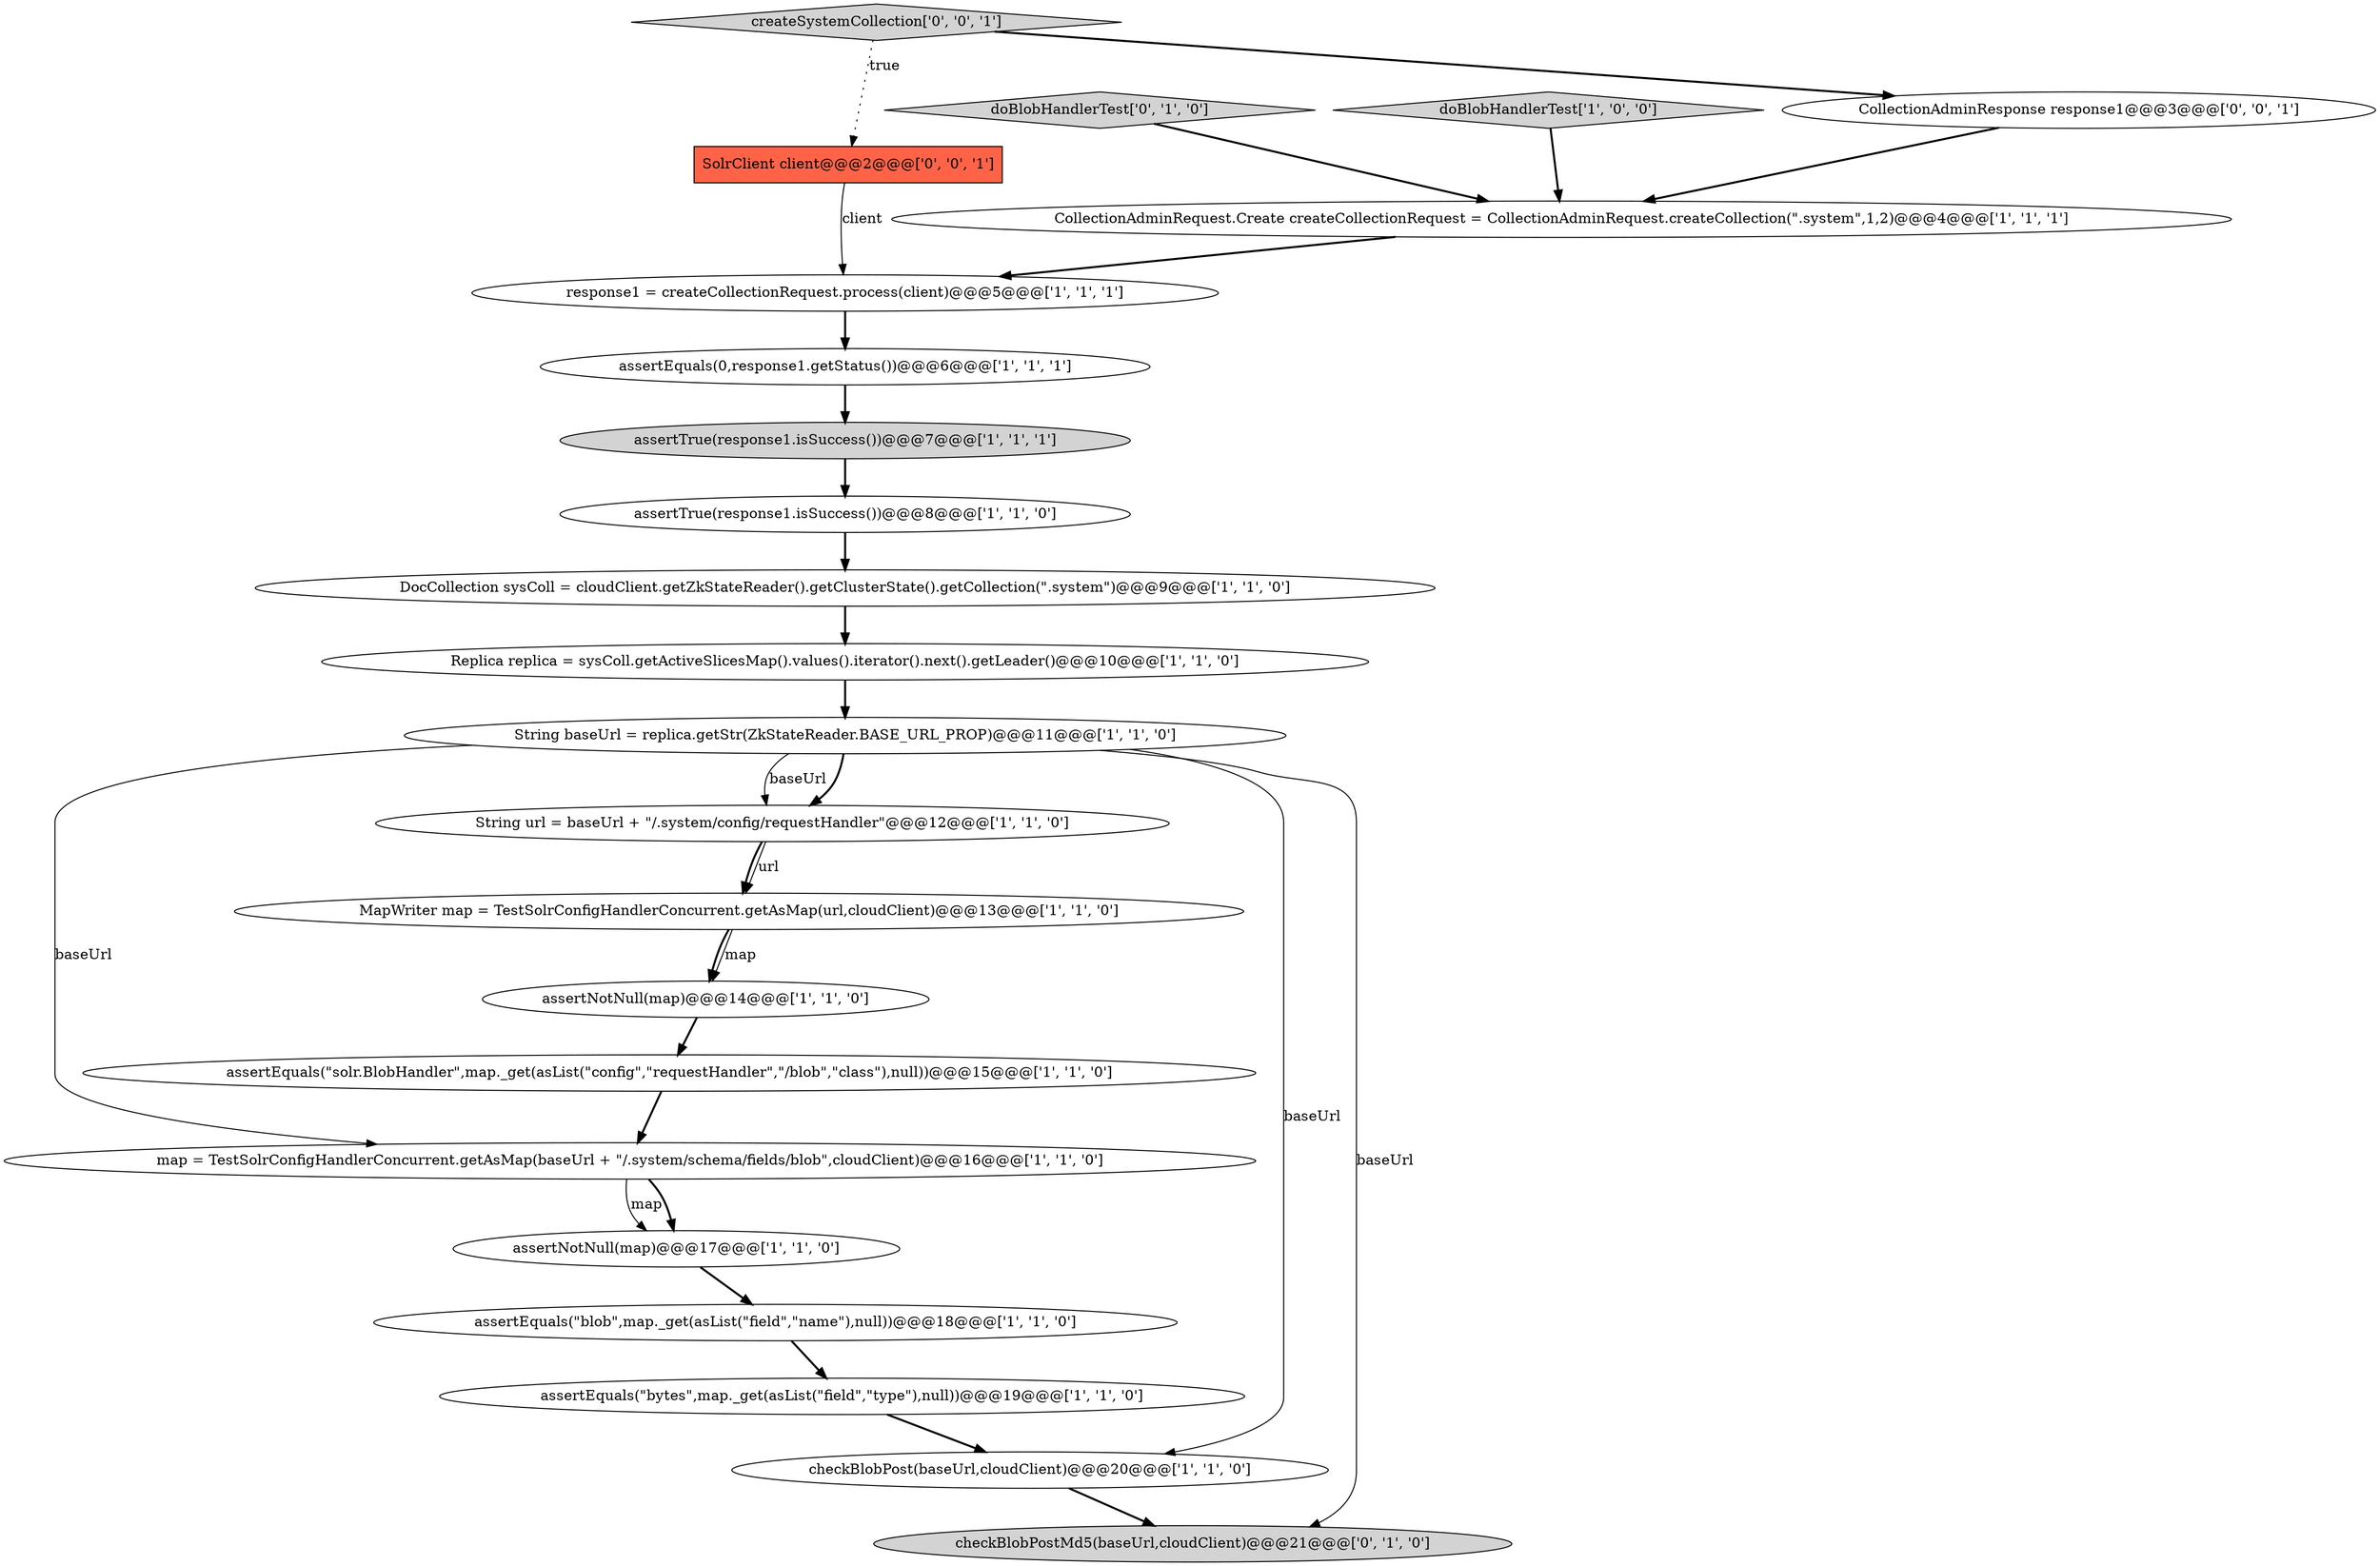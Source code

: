 digraph {
10 [style = filled, label = "map = TestSolrConfigHandlerConcurrent.getAsMap(baseUrl + \"/.system/schema/fields/blob\",cloudClient)@@@16@@@['1', '1', '0']", fillcolor = white, shape = ellipse image = "AAA0AAABBB1BBB"];
7 [style = filled, label = "assertNotNull(map)@@@17@@@['1', '1', '0']", fillcolor = white, shape = ellipse image = "AAA0AAABBB1BBB"];
20 [style = filled, label = "createSystemCollection['0', '0', '1']", fillcolor = lightgray, shape = diamond image = "AAA0AAABBB3BBB"];
13 [style = filled, label = "assertNotNull(map)@@@14@@@['1', '1', '0']", fillcolor = white, shape = ellipse image = "AAA0AAABBB1BBB"];
16 [style = filled, label = "MapWriter map = TestSolrConfigHandlerConcurrent.getAsMap(url,cloudClient)@@@13@@@['1', '1', '0']", fillcolor = white, shape = ellipse image = "AAA0AAABBB1BBB"];
22 [style = filled, label = "CollectionAdminResponse response1@@@3@@@['0', '0', '1']", fillcolor = white, shape = ellipse image = "AAA0AAABBB3BBB"];
8 [style = filled, label = "assertEquals(\"blob\",map._get(asList(\"field\",\"name\"),null))@@@18@@@['1', '1', '0']", fillcolor = white, shape = ellipse image = "AAA0AAABBB1BBB"];
5 [style = filled, label = "response1 = createCollectionRequest.process(client)@@@5@@@['1', '1', '1']", fillcolor = white, shape = ellipse image = "AAA0AAABBB1BBB"];
9 [style = filled, label = "String url = baseUrl + \"/.system/config/requestHandler\"@@@12@@@['1', '1', '0']", fillcolor = white, shape = ellipse image = "AAA0AAABBB1BBB"];
19 [style = filled, label = "checkBlobPostMd5(baseUrl,cloudClient)@@@21@@@['0', '1', '0']", fillcolor = lightgray, shape = ellipse image = "AAA1AAABBB2BBB"];
3 [style = filled, label = "assertEquals(0,response1.getStatus())@@@6@@@['1', '1', '1']", fillcolor = white, shape = ellipse image = "AAA0AAABBB1BBB"];
2 [style = filled, label = "Replica replica = sysColl.getActiveSlicesMap().values().iterator().next().getLeader()@@@10@@@['1', '1', '0']", fillcolor = white, shape = ellipse image = "AAA0AAABBB1BBB"];
0 [style = filled, label = "assertTrue(response1.isSuccess())@@@7@@@['1', '1', '1']", fillcolor = lightgray, shape = ellipse image = "AAA0AAABBB1BBB"];
18 [style = filled, label = "doBlobHandlerTest['0', '1', '0']", fillcolor = lightgray, shape = diamond image = "AAA0AAABBB2BBB"];
11 [style = filled, label = "doBlobHandlerTest['1', '0', '0']", fillcolor = lightgray, shape = diamond image = "AAA0AAABBB1BBB"];
4 [style = filled, label = "checkBlobPost(baseUrl,cloudClient)@@@20@@@['1', '1', '0']", fillcolor = white, shape = ellipse image = "AAA0AAABBB1BBB"];
1 [style = filled, label = "DocCollection sysColl = cloudClient.getZkStateReader().getClusterState().getCollection(\".system\")@@@9@@@['1', '1', '0']", fillcolor = white, shape = ellipse image = "AAA0AAABBB1BBB"];
21 [style = filled, label = "SolrClient client@@@2@@@['0', '0', '1']", fillcolor = tomato, shape = box image = "AAA0AAABBB3BBB"];
12 [style = filled, label = "assertEquals(\"bytes\",map._get(asList(\"field\",\"type\"),null))@@@19@@@['1', '1', '0']", fillcolor = white, shape = ellipse image = "AAA0AAABBB1BBB"];
17 [style = filled, label = "CollectionAdminRequest.Create createCollectionRequest = CollectionAdminRequest.createCollection(\".system\",1,2)@@@4@@@['1', '1', '1']", fillcolor = white, shape = ellipse image = "AAA0AAABBB1BBB"];
15 [style = filled, label = "assertEquals(\"solr.BlobHandler\",map._get(asList(\"config\",\"requestHandler\",\"/blob\",\"class\"),null))@@@15@@@['1', '1', '0']", fillcolor = white, shape = ellipse image = "AAA0AAABBB1BBB"];
6 [style = filled, label = "String baseUrl = replica.getStr(ZkStateReader.BASE_URL_PROP)@@@11@@@['1', '1', '0']", fillcolor = white, shape = ellipse image = "AAA0AAABBB1BBB"];
14 [style = filled, label = "assertTrue(response1.isSuccess())@@@8@@@['1', '1', '0']", fillcolor = white, shape = ellipse image = "AAA0AAABBB1BBB"];
6->4 [style = solid, label="baseUrl"];
13->15 [style = bold, label=""];
7->8 [style = bold, label=""];
8->12 [style = bold, label=""];
20->21 [style = dotted, label="true"];
9->16 [style = bold, label=""];
12->4 [style = bold, label=""];
20->22 [style = bold, label=""];
9->16 [style = solid, label="url"];
11->17 [style = bold, label=""];
22->17 [style = bold, label=""];
16->13 [style = bold, label=""];
6->9 [style = bold, label=""];
14->1 [style = bold, label=""];
10->7 [style = solid, label="map"];
10->7 [style = bold, label=""];
4->19 [style = bold, label=""];
6->10 [style = solid, label="baseUrl"];
21->5 [style = solid, label="client"];
3->0 [style = bold, label=""];
6->19 [style = solid, label="baseUrl"];
6->9 [style = solid, label="baseUrl"];
2->6 [style = bold, label=""];
18->17 [style = bold, label=""];
5->3 [style = bold, label=""];
0->14 [style = bold, label=""];
16->13 [style = solid, label="map"];
15->10 [style = bold, label=""];
1->2 [style = bold, label=""];
17->5 [style = bold, label=""];
}
